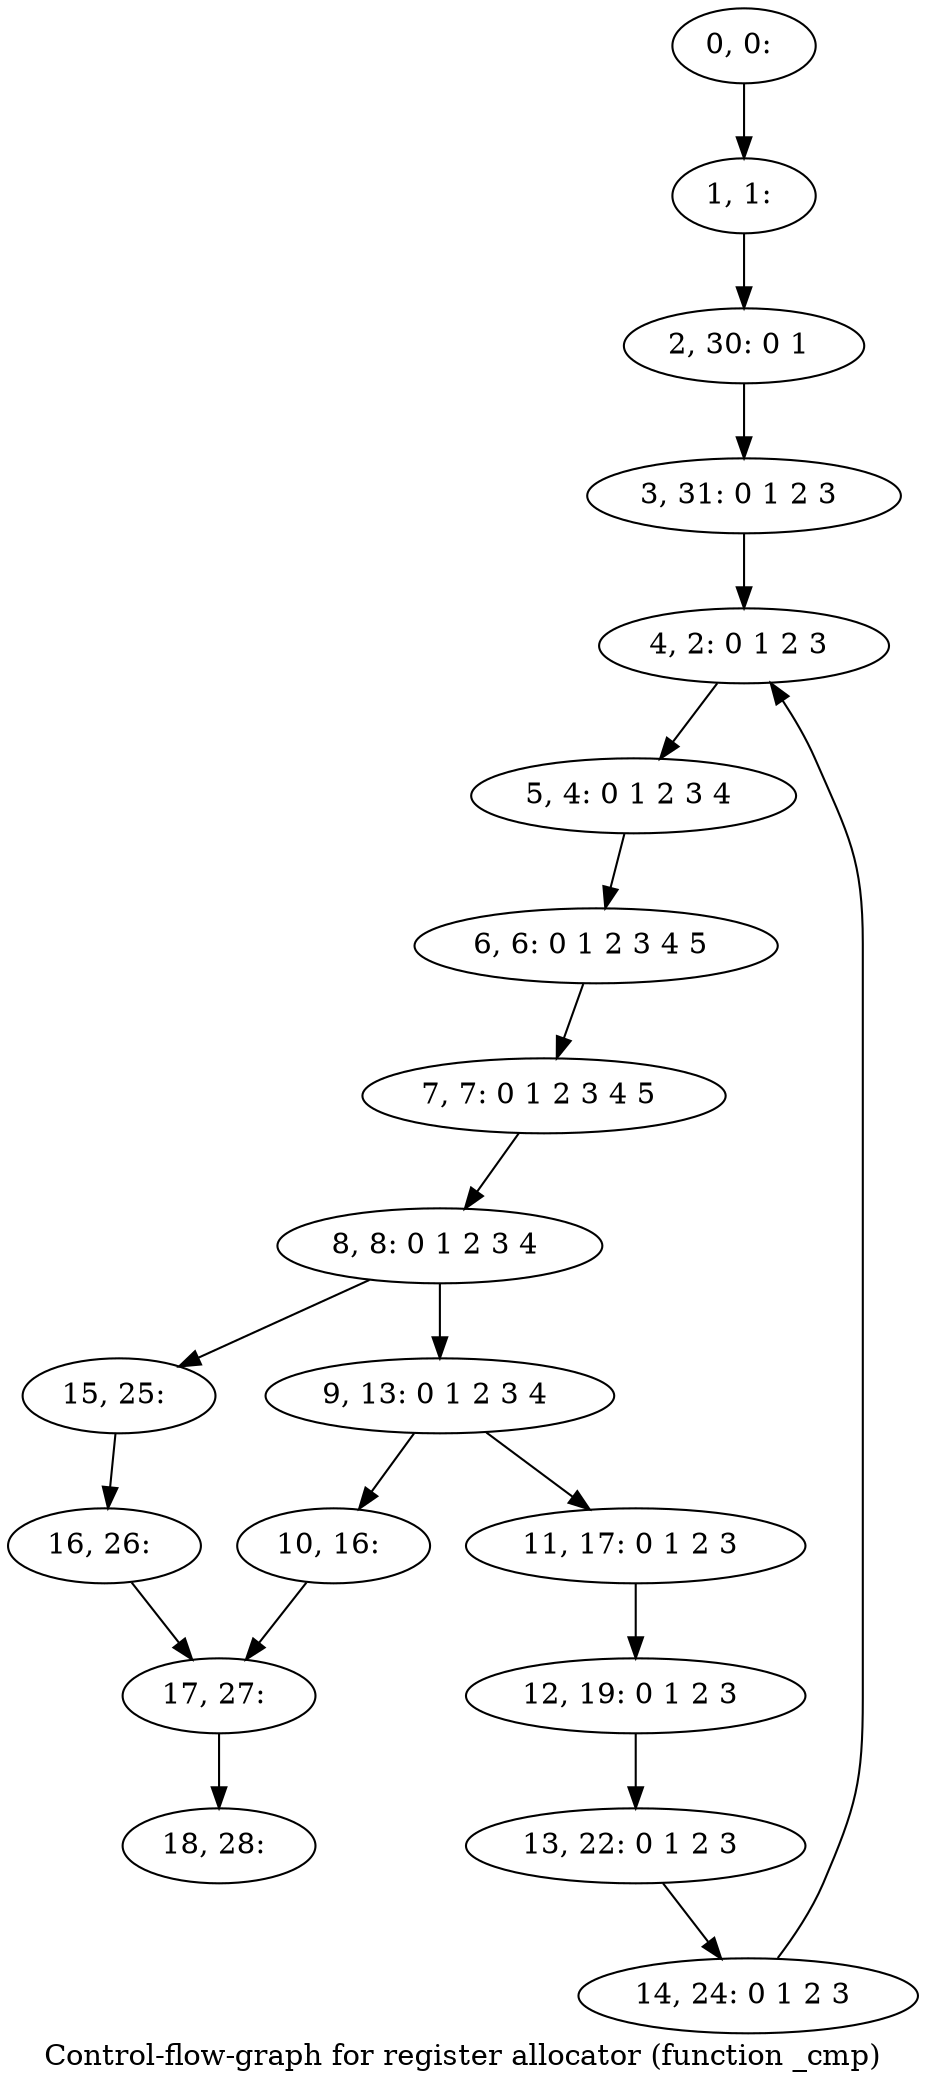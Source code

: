 digraph G {
graph [label="Control-flow-graph for register allocator (function _cmp)"]
0[label="0, 0: "];
1[label="1, 1: "];
2[label="2, 30: 0 1 "];
3[label="3, 31: 0 1 2 3 "];
4[label="4, 2: 0 1 2 3 "];
5[label="5, 4: 0 1 2 3 4 "];
6[label="6, 6: 0 1 2 3 4 5 "];
7[label="7, 7: 0 1 2 3 4 5 "];
8[label="8, 8: 0 1 2 3 4 "];
9[label="9, 13: 0 1 2 3 4 "];
10[label="10, 16: "];
11[label="11, 17: 0 1 2 3 "];
12[label="12, 19: 0 1 2 3 "];
13[label="13, 22: 0 1 2 3 "];
14[label="14, 24: 0 1 2 3 "];
15[label="15, 25: "];
16[label="16, 26: "];
17[label="17, 27: "];
18[label="18, 28: "];
0->1 ;
1->2 ;
2->3 ;
3->4 ;
4->5 ;
5->6 ;
6->7 ;
7->8 ;
8->9 ;
8->15 ;
9->10 ;
9->11 ;
10->17 ;
11->12 ;
12->13 ;
13->14 ;
14->4 ;
15->16 ;
16->17 ;
17->18 ;
}
